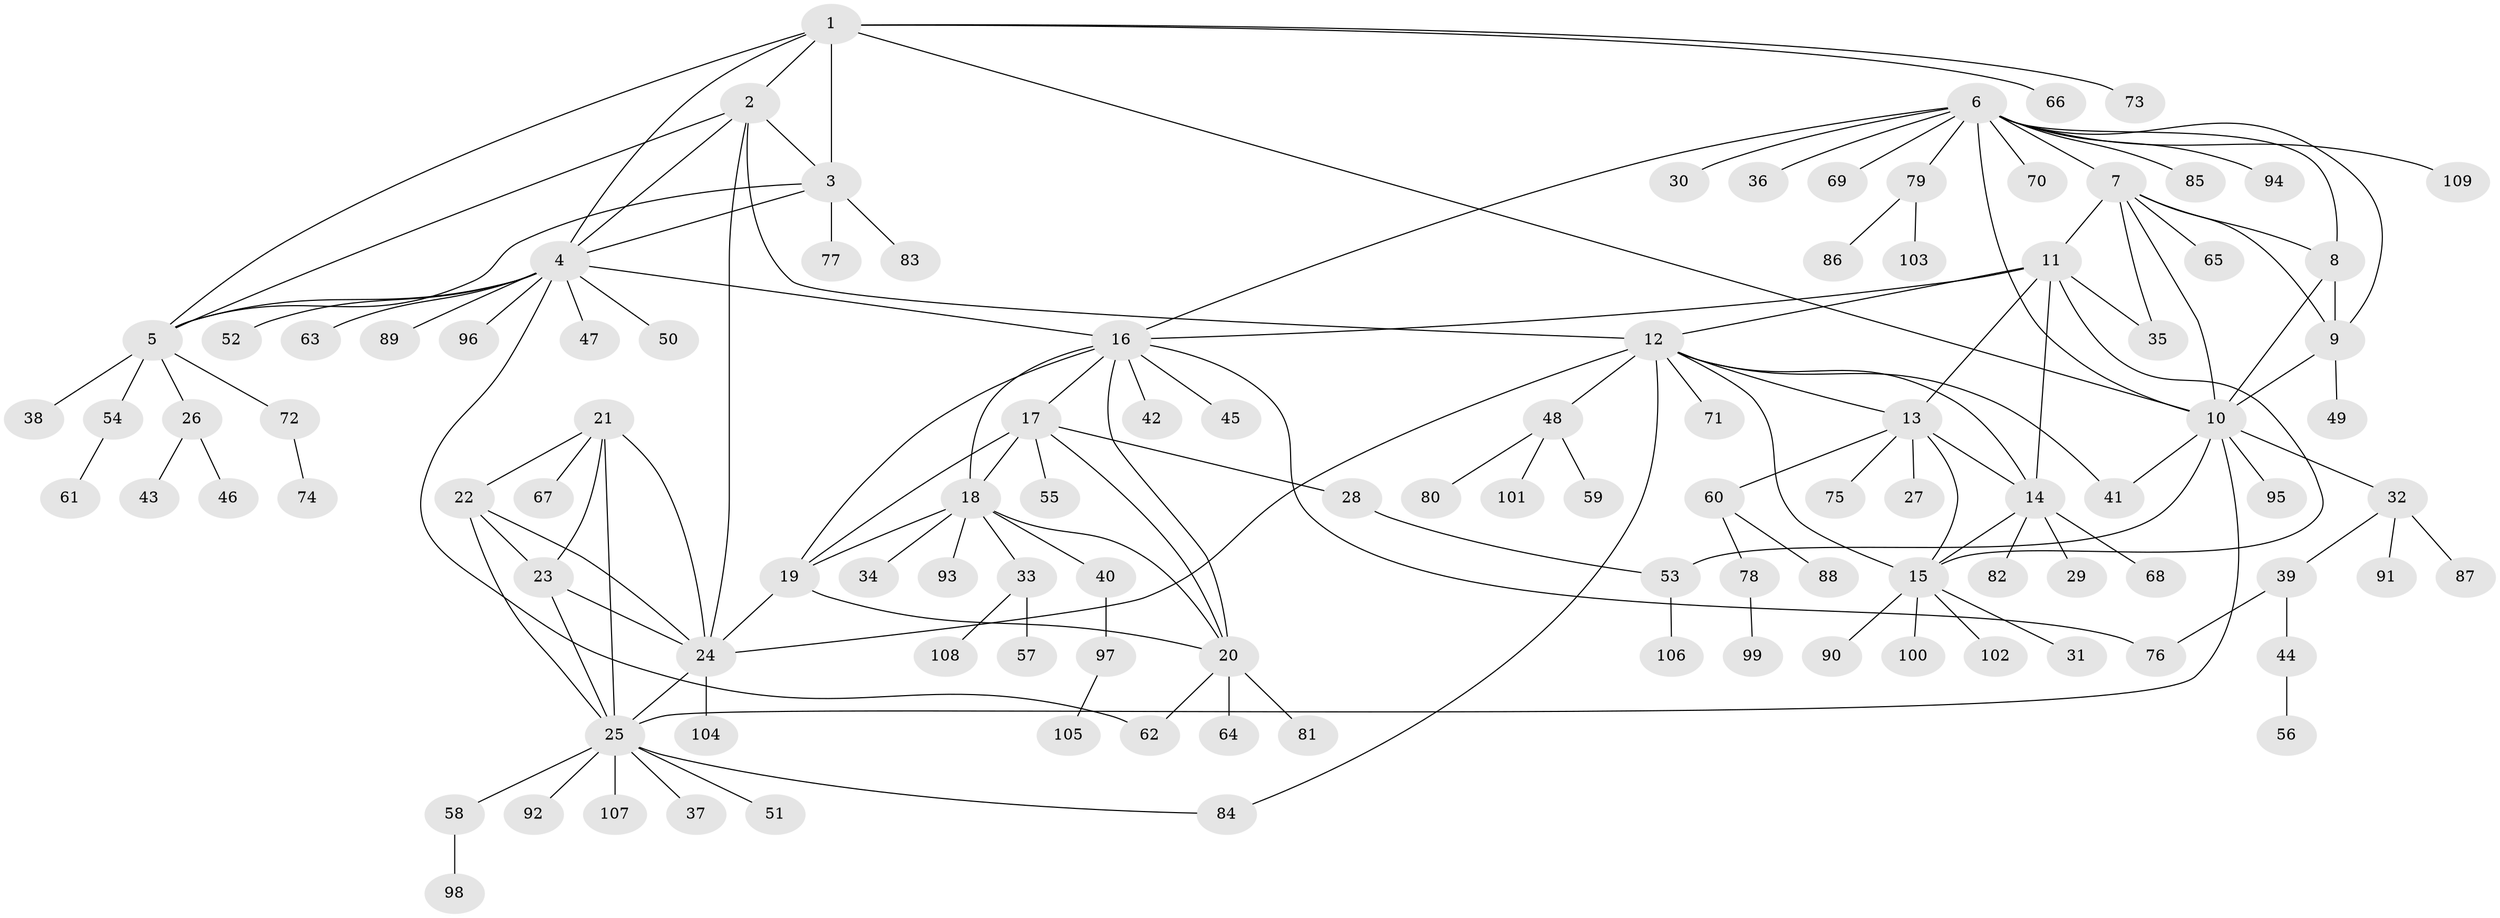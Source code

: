 // coarse degree distribution, {5: 0.04938271604938271, 13: 0.012345679012345678, 6: 0.037037037037037035, 12: 0.012345679012345678, 4: 0.04938271604938271, 18: 0.012345679012345678, 10: 0.012345679012345678, 8: 0.024691358024691357, 9: 0.012345679012345678, 3: 0.04938271604938271, 2: 0.13580246913580246, 1: 0.5925925925925926}
// Generated by graph-tools (version 1.1) at 2025/24/03/03/25 07:24:15]
// undirected, 109 vertices, 150 edges
graph export_dot {
graph [start="1"]
  node [color=gray90,style=filled];
  1;
  2;
  3;
  4;
  5;
  6;
  7;
  8;
  9;
  10;
  11;
  12;
  13;
  14;
  15;
  16;
  17;
  18;
  19;
  20;
  21;
  22;
  23;
  24;
  25;
  26;
  27;
  28;
  29;
  30;
  31;
  32;
  33;
  34;
  35;
  36;
  37;
  38;
  39;
  40;
  41;
  42;
  43;
  44;
  45;
  46;
  47;
  48;
  49;
  50;
  51;
  52;
  53;
  54;
  55;
  56;
  57;
  58;
  59;
  60;
  61;
  62;
  63;
  64;
  65;
  66;
  67;
  68;
  69;
  70;
  71;
  72;
  73;
  74;
  75;
  76;
  77;
  78;
  79;
  80;
  81;
  82;
  83;
  84;
  85;
  86;
  87;
  88;
  89;
  90;
  91;
  92;
  93;
  94;
  95;
  96;
  97;
  98;
  99;
  100;
  101;
  102;
  103;
  104;
  105;
  106;
  107;
  108;
  109;
  1 -- 2;
  1 -- 3;
  1 -- 4;
  1 -- 5;
  1 -- 10;
  1 -- 66;
  1 -- 73;
  2 -- 3;
  2 -- 4;
  2 -- 5;
  2 -- 12;
  2 -- 24;
  3 -- 4;
  3 -- 5;
  3 -- 77;
  3 -- 83;
  4 -- 5;
  4 -- 16;
  4 -- 47;
  4 -- 50;
  4 -- 52;
  4 -- 62;
  4 -- 63;
  4 -- 89;
  4 -- 96;
  5 -- 26;
  5 -- 38;
  5 -- 54;
  5 -- 72;
  6 -- 7;
  6 -- 8;
  6 -- 9;
  6 -- 10;
  6 -- 16;
  6 -- 30;
  6 -- 36;
  6 -- 69;
  6 -- 70;
  6 -- 79;
  6 -- 85;
  6 -- 94;
  6 -- 109;
  7 -- 8;
  7 -- 9;
  7 -- 10;
  7 -- 11;
  7 -- 35;
  7 -- 65;
  8 -- 9;
  8 -- 10;
  9 -- 10;
  9 -- 49;
  10 -- 25;
  10 -- 32;
  10 -- 41;
  10 -- 53;
  10 -- 95;
  11 -- 12;
  11 -- 13;
  11 -- 14;
  11 -- 15;
  11 -- 16;
  11 -- 35;
  12 -- 13;
  12 -- 14;
  12 -- 15;
  12 -- 24;
  12 -- 41;
  12 -- 48;
  12 -- 71;
  12 -- 84;
  13 -- 14;
  13 -- 15;
  13 -- 27;
  13 -- 60;
  13 -- 75;
  14 -- 15;
  14 -- 29;
  14 -- 68;
  14 -- 82;
  15 -- 31;
  15 -- 90;
  15 -- 100;
  15 -- 102;
  16 -- 17;
  16 -- 18;
  16 -- 19;
  16 -- 20;
  16 -- 42;
  16 -- 45;
  16 -- 76;
  17 -- 18;
  17 -- 19;
  17 -- 20;
  17 -- 28;
  17 -- 55;
  18 -- 19;
  18 -- 20;
  18 -- 33;
  18 -- 34;
  18 -- 40;
  18 -- 93;
  19 -- 20;
  19 -- 24;
  20 -- 62;
  20 -- 64;
  20 -- 81;
  21 -- 22;
  21 -- 23;
  21 -- 24;
  21 -- 25;
  21 -- 67;
  22 -- 23;
  22 -- 24;
  22 -- 25;
  23 -- 24;
  23 -- 25;
  24 -- 25;
  24 -- 104;
  25 -- 37;
  25 -- 51;
  25 -- 58;
  25 -- 84;
  25 -- 92;
  25 -- 107;
  26 -- 43;
  26 -- 46;
  28 -- 53;
  32 -- 39;
  32 -- 87;
  32 -- 91;
  33 -- 57;
  33 -- 108;
  39 -- 44;
  39 -- 76;
  40 -- 97;
  44 -- 56;
  48 -- 59;
  48 -- 80;
  48 -- 101;
  53 -- 106;
  54 -- 61;
  58 -- 98;
  60 -- 78;
  60 -- 88;
  72 -- 74;
  78 -- 99;
  79 -- 86;
  79 -- 103;
  97 -- 105;
}
